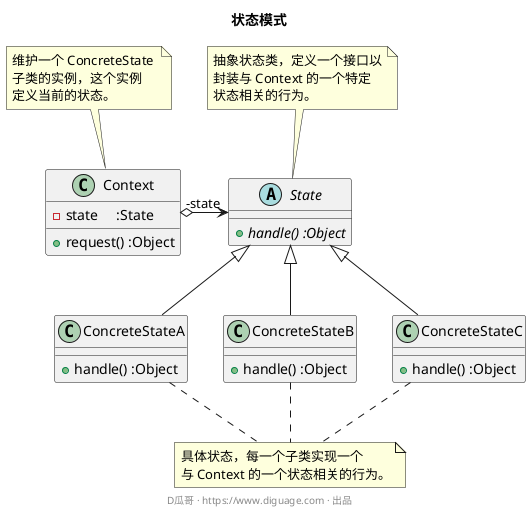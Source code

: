 @startuml
title "**状态模式**"

class Context {
  - state     :State
  + request() :Object
}
note top: 维护一个 ConcreteState \n子类的实例，这个实例\n定义当前的状态。

abstract class State {
  + {abstract} handle() :Object
}
note top: 抽象状态类，定义一个接口以\n封装与 Context 的一个特定\n状态相关的行为。

class ConcreteStateA {
  + handle() :Object
}

class ConcreteStateB {
  + handle() :Object
}

class ConcreteStateC {
  + handle() :Object
}

note "具体状态，每一个子类实现一个\n与 Context 的一个状态相关的行为。" as csn

ConcreteStateA .. csn
ConcreteStateB .. csn
ConcreteStateC .. csn

Context "-state" o-right-> State

State <|-- ConcreteStateA
State <|-- ConcreteStateB
State <|-- ConcreteStateC

footer D瓜哥 · https://www.diguage.com · 出品
@enduml
